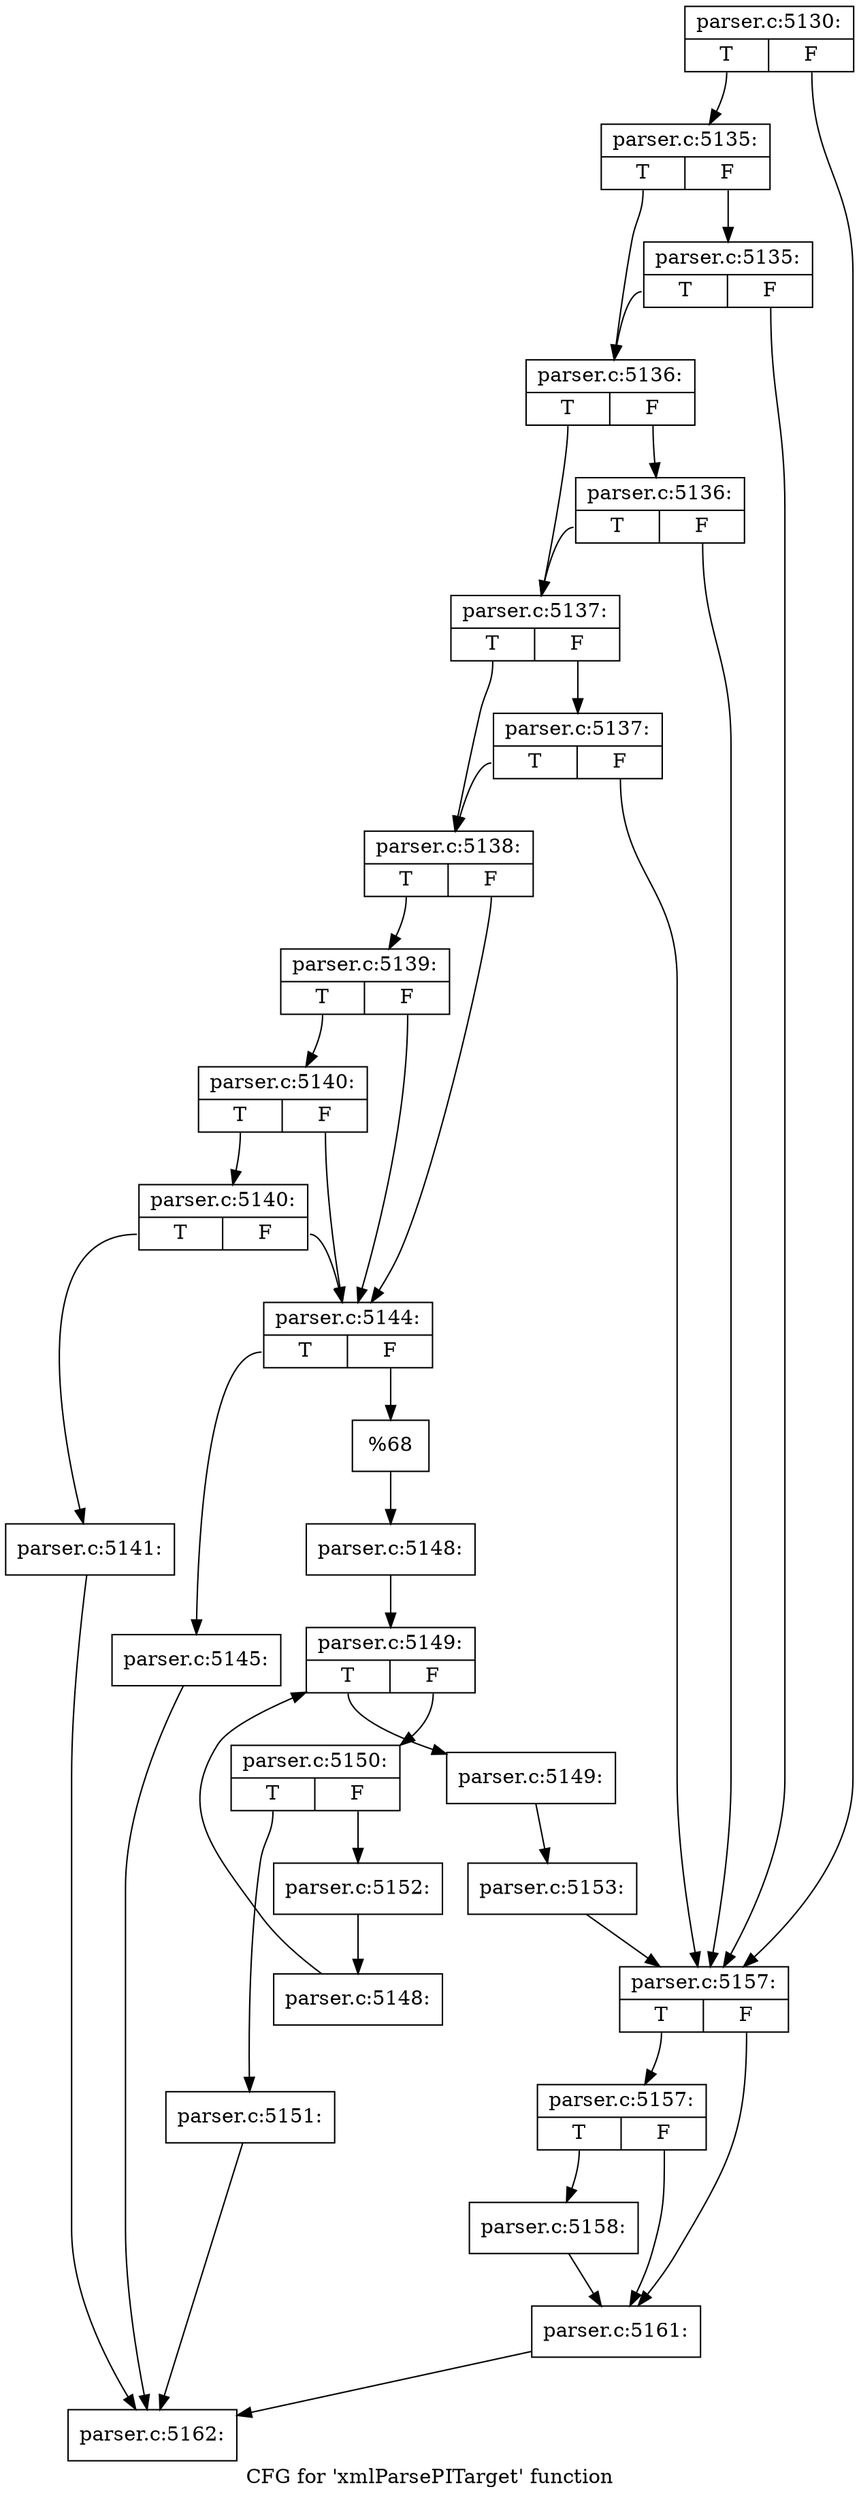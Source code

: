digraph "CFG for 'xmlParsePITarget' function" {
	label="CFG for 'xmlParsePITarget' function";

	Node0x59845b0 [shape=record,label="{parser.c:5130:|{<s0>T|<s1>F}}"];
	Node0x59845b0:s0 -> Node0x599e4f0;
	Node0x59845b0:s1 -> Node0x599e3a0;
	Node0x599e4f0 [shape=record,label="{parser.c:5135:|{<s0>T|<s1>F}}"];
	Node0x599e4f0:s0 -> Node0x599e470;
	Node0x599e4f0:s1 -> Node0x5847ed0;
	Node0x5847ed0 [shape=record,label="{parser.c:5135:|{<s0>T|<s1>F}}"];
	Node0x5847ed0:s0 -> Node0x599e470;
	Node0x5847ed0:s1 -> Node0x599e3a0;
	Node0x599e470 [shape=record,label="{parser.c:5136:|{<s0>T|<s1>F}}"];
	Node0x599e470:s0 -> Node0x599e3f0;
	Node0x599e470:s1 -> Node0x5848620;
	Node0x5848620 [shape=record,label="{parser.c:5136:|{<s0>T|<s1>F}}"];
	Node0x5848620:s0 -> Node0x599e3f0;
	Node0x5848620:s1 -> Node0x599e3a0;
	Node0x599e3f0 [shape=record,label="{parser.c:5137:|{<s0>T|<s1>F}}"];
	Node0x599e3f0:s0 -> Node0x599e350;
	Node0x599e3f0:s1 -> Node0x5848da0;
	Node0x5848da0 [shape=record,label="{parser.c:5137:|{<s0>T|<s1>F}}"];
	Node0x5848da0:s0 -> Node0x599e350;
	Node0x5848da0:s1 -> Node0x599e3a0;
	Node0x599e350 [shape=record,label="{parser.c:5138:|{<s0>T|<s1>F}}"];
	Node0x599e350:s0 -> Node0x5849ab0;
	Node0x599e350:s1 -> Node0x5849960;
	Node0x5849ab0 [shape=record,label="{parser.c:5139:|{<s0>T|<s1>F}}"];
	Node0x5849ab0:s0 -> Node0x5849a30;
	Node0x5849ab0:s1 -> Node0x5849960;
	Node0x5849a30 [shape=record,label="{parser.c:5140:|{<s0>T|<s1>F}}"];
	Node0x5849a30:s0 -> Node0x58499b0;
	Node0x5849a30:s1 -> Node0x5849960;
	Node0x58499b0 [shape=record,label="{parser.c:5140:|{<s0>T|<s1>F}}"];
	Node0x58499b0:s0 -> Node0x58498c0;
	Node0x58499b0:s1 -> Node0x5849960;
	Node0x58498c0 [shape=record,label="{parser.c:5141:}"];
	Node0x58498c0 -> Node0x59848e0;
	Node0x5849960 [shape=record,label="{parser.c:5144:|{<s0>T|<s1>F}}"];
	Node0x5849960:s0 -> Node0x584b150;
	Node0x5849960:s1 -> Node0x584b1a0;
	Node0x584b150 [shape=record,label="{parser.c:5145:}"];
	Node0x584b150 -> Node0x59848e0;
	Node0x584b1a0 [shape=record,label="{%68}"];
	Node0x584b1a0 -> Node0x5849910;
	Node0x5849910 [shape=record,label="{parser.c:5148:}"];
	Node0x5849910 -> Node0x584bcb0;
	Node0x584bcb0 [shape=record,label="{parser.c:5149:|{<s0>T|<s1>F}}"];
	Node0x584bcb0:s0 -> Node0x584c0a0;
	Node0x584bcb0:s1 -> Node0x584c0f0;
	Node0x584c0a0 [shape=record,label="{parser.c:5149:}"];
	Node0x584c0a0 -> Node0x584bb10;
	Node0x584c0f0 [shape=record,label="{parser.c:5150:|{<s0>T|<s1>F}}"];
	Node0x584c0f0:s0 -> Node0x584c5a0;
	Node0x584c0f0:s1 -> Node0x584c5f0;
	Node0x584c5a0 [shape=record,label="{parser.c:5151:}"];
	Node0x584c5a0 -> Node0x59848e0;
	Node0x584c5f0 [shape=record,label="{parser.c:5152:}"];
	Node0x584c5f0 -> Node0x584bf00;
	Node0x584bf00 [shape=record,label="{parser.c:5148:}"];
	Node0x584bf00 -> Node0x584bcb0;
	Node0x584bb10 [shape=record,label="{parser.c:5153:}"];
	Node0x584bb10 -> Node0x599e3a0;
	Node0x599e3a0 [shape=record,label="{parser.c:5157:|{<s0>T|<s1>F}}"];
	Node0x599e3a0:s0 -> Node0x584dd30;
	Node0x599e3a0:s1 -> Node0x584dce0;
	Node0x584dd30 [shape=record,label="{parser.c:5157:|{<s0>T|<s1>F}}"];
	Node0x584dd30:s0 -> Node0x584d240;
	Node0x584dd30:s1 -> Node0x584dce0;
	Node0x584d240 [shape=record,label="{parser.c:5158:}"];
	Node0x584d240 -> Node0x584dce0;
	Node0x584dce0 [shape=record,label="{parser.c:5161:}"];
	Node0x584dce0 -> Node0x59848e0;
	Node0x59848e0 [shape=record,label="{parser.c:5162:}"];
}
